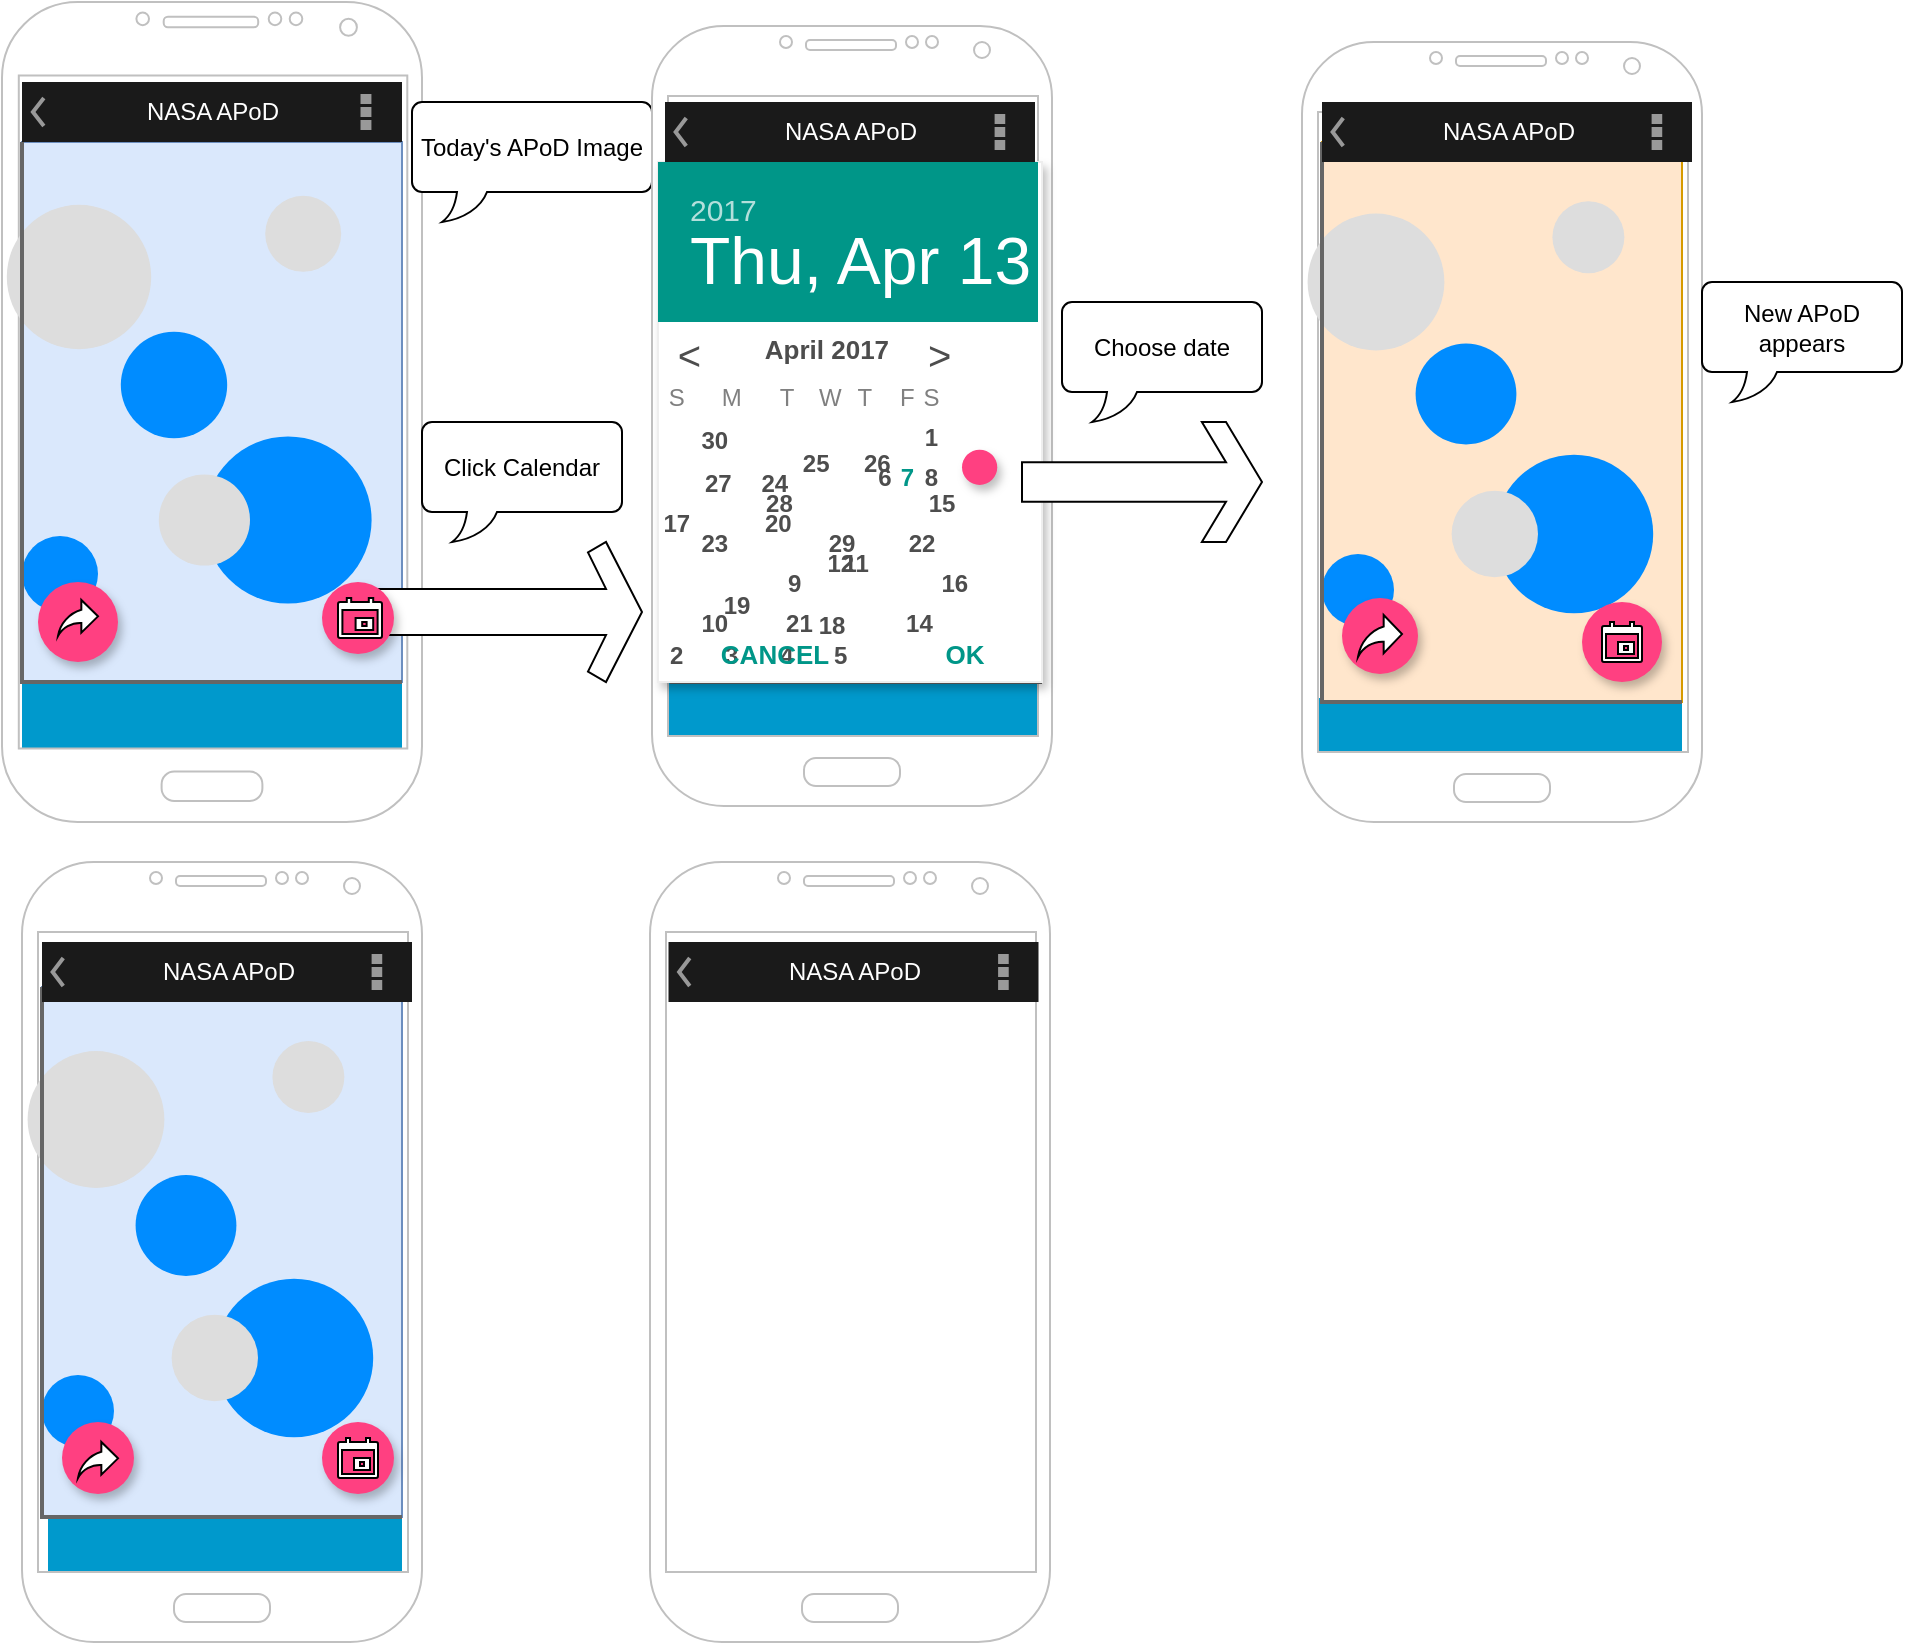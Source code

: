 <mxfile version="12.6.2" type="github">
  <diagram id="w4qV1CDAtVCVDt34NwIW" name="Page-1">
    <mxGraphModel dx="1330" dy="745" grid="1" gridSize="10" guides="1" tooltips="1" connect="1" arrows="1" fold="1" page="1" pageScale="1" pageWidth="850" pageHeight="1100" math="0" shadow="0">
      <root>
        <mxCell id="0"/>
        <mxCell id="1" parent="0"/>
        <mxCell id="DjwqiDjGVG0wHeYq5pMp-166" value="" style="verticalLabelPosition=bottom;verticalAlign=top;html=1;shadow=0;dashed=0;strokeWidth=1;strokeColor=none;shape=rect;fillColor=#0099cc;" vertex="1" parent="1">
          <mxGeometry x="23" y="758" width="177" height="32" as="geometry"/>
        </mxCell>
        <mxCell id="DjwqiDjGVG0wHeYq5pMp-165" value="" style="verticalLabelPosition=bottom;verticalAlign=top;html=1;shadow=0;dashed=0;strokeWidth=1;strokeColor=none;shape=rect;fillColor=#0099cc;" vertex="1" parent="1">
          <mxGeometry x="650" y="348" width="190" height="32" as="geometry"/>
        </mxCell>
        <mxCell id="DjwqiDjGVG0wHeYq5pMp-164" value="" style="verticalLabelPosition=bottom;verticalAlign=top;html=1;shadow=0;dashed=0;strokeWidth=1;strokeColor=none;shape=rect;fillColor=#0099cc;" vertex="1" parent="1">
          <mxGeometry x="325" y="340" width="195" height="30" as="geometry"/>
        </mxCell>
        <mxCell id="DjwqiDjGVG0wHeYq5pMp-163" value="" style="verticalLabelPosition=bottom;verticalAlign=top;html=1;shadow=0;dashed=0;strokeWidth=1;strokeColor=none;shape=rect;fillColor=#0099cc;" vertex="1" parent="1">
          <mxGeometry x="10" y="340" width="190" height="37.5" as="geometry"/>
        </mxCell>
        <mxCell id="DjwqiDjGVG0wHeYq5pMp-1" value="" style="verticalLabelPosition=bottom;verticalAlign=top;html=1;shadow=0;dashed=0;strokeWidth=1;shape=mxgraph.android.phone2;strokeColor=#c0c0c0;" vertex="1" parent="1">
          <mxGeometry width="210" height="410" as="geometry"/>
        </mxCell>
        <mxCell id="DjwqiDjGVG0wHeYq5pMp-2" value="Click Calendar" style="whiteSpace=wrap;html=1;shape=mxgraph.basic.roundRectCallout;dx=30;dy=15;size=5;boundedLbl=1;" vertex="1" parent="1">
          <mxGeometry x="210" y="210" width="100" height="60" as="geometry"/>
        </mxCell>
        <mxCell id="DjwqiDjGVG0wHeYq5pMp-3" value="Today&#39;s APoD Image" style="whiteSpace=wrap;html=1;shape=mxgraph.basic.roundRectCallout;dx=30;dy=15;size=5;boundedLbl=1;" vertex="1" parent="1">
          <mxGeometry x="205" y="50" width="120" height="60" as="geometry"/>
        </mxCell>
        <mxCell id="DjwqiDjGVG0wHeYq5pMp-4" value="" style="verticalLabelPosition=bottom;shadow=0;dashed=0;align=center;html=1;verticalAlign=top;strokeWidth=1;shape=mxgraph.mockup.graphics.bubbleChart;strokeColor=#6c8ebf;strokeColor2=none;strokeColor3=#666666;fillColor2=#008cff;fillColor3=#dddddd;fillColor=#dae8fc;" vertex="1" parent="1">
          <mxGeometry x="10" y="70" width="190" height="270" as="geometry"/>
        </mxCell>
        <mxCell id="DjwqiDjGVG0wHeYq5pMp-6" value="NASA APoD" style="strokeWidth=1;html=1;shadow=0;dashed=0;shape=mxgraph.android.action_bar;fillColor=#1A1A1A;strokeColor=#c0c0c0;strokeWidth=2;fontColor=#FFFFFF;" vertex="1" parent="1">
          <mxGeometry x="10" y="40" width="190" height="30" as="geometry"/>
        </mxCell>
        <mxCell id="DjwqiDjGVG0wHeYq5pMp-7" value="" style="verticalLabelPosition=bottom;verticalAlign=top;html=1;shadow=0;dashed=0;strokeWidth=1;shape=mxgraph.android.phone2;strokeColor=#c0c0c0;" vertex="1" parent="1">
          <mxGeometry x="325" y="12" width="200" height="390" as="geometry"/>
        </mxCell>
        <mxCell id="DjwqiDjGVG0wHeYq5pMp-8" value="" style="verticalLabelPosition=bottom;shadow=0;dashed=0;align=center;html=1;verticalAlign=top;strokeWidth=1;shape=mxgraph.mockup.graphics.bubbleChart;strokeColor=none;strokeColor2=none;strokeColor3=#666666;fillColor2=#008cff;fillColor3=#dddddd;" vertex="1" parent="1">
          <mxGeometry x="335" y="80" width="185" height="260" as="geometry"/>
        </mxCell>
        <mxCell id="DjwqiDjGVG0wHeYq5pMp-10" value="" style="html=1;shadow=0;dashed=0;align=center;verticalAlign=middle;shape=mxgraph.arrows2.sharpArrow2;dy1=0.67;dx1=18;dx2=18;dy3=0.15;dx3=27;notch=0;" vertex="1" parent="1">
          <mxGeometry x="180" y="270" width="140" height="70" as="geometry"/>
        </mxCell>
        <mxCell id="DjwqiDjGVG0wHeYq5pMp-11" value="" style="shape=ellipse;fillColor=#FF4081;strokeColor=none;shadow=1;aspect=fixed;" vertex="1" parent="1">
          <mxGeometry x="160" y="290" width="36" height="36" as="geometry"/>
        </mxCell>
        <mxCell id="DjwqiDjGVG0wHeYq5pMp-14" value="" style="dashed=0;html=1;shape=mxgraph.gmdl.calendar;shadow=0;" vertex="1" parent="1">
          <mxGeometry x="168" y="298" width="22" height="20" as="geometry"/>
        </mxCell>
        <mxCell id="DjwqiDjGVG0wHeYq5pMp-63" value="" style="shape=rect;fillColor=#ffffff;strokeColor=#eeeeee;shadow=1;" vertex="1" parent="1">
          <mxGeometry x="328" y="80" width="192" height="260" as="geometry"/>
        </mxCell>
        <mxCell id="DjwqiDjGVG0wHeYq5pMp-64" value="Thu, Apr 13" style="shape=rect;fillColor=#009688;fontColor=#ffffff;strokeColor=none;align=left;spacing=16;fontSize=33;verticalAlign=bottom;resizeWidth=1;" vertex="1" parent="DjwqiDjGVG0wHeYq5pMp-63">
          <mxGeometry width="190" height="80" relative="1" as="geometry"/>
        </mxCell>
        <mxCell id="DjwqiDjGVG0wHeYq5pMp-65" value="2017" style="text;verticalAlign=middle;fontColor=#FFFFFF;spacingTop=6;spacing=16;fontSize=15;textOpacity=70;resizeWidth=1;" vertex="1" parent="DjwqiDjGVG0wHeYq5pMp-64">
          <mxGeometry width="190.0" height="40" relative="1" as="geometry"/>
        </mxCell>
        <mxCell id="DjwqiDjGVG0wHeYq5pMp-66" value="&lt;" style="text;verticalAlign=middle;fontColor=#4D4D4D;spacingTop=6;spacing=16;fontSize=20;align=center;resizeWidth=1;" vertex="1" parent="DjwqiDjGVG0wHeYq5pMp-63">
          <mxGeometry width="11.493" height="30" relative="1" as="geometry">
            <mxPoint x="10" y="77" as="offset"/>
          </mxGeometry>
        </mxCell>
        <mxCell id="DjwqiDjGVG0wHeYq5pMp-67" value="April 2017" style="text;verticalAlign=middle;fontColor=#4D4D4D;spacingTop=6;spacing=16;fontSize=13;align=center;fontStyle=1;resizeWidth=1;" vertex="1" parent="DjwqiDjGVG0wHeYq5pMp-63">
          <mxGeometry x="0.146" width="65.067" height="20" relative="1" as="geometry">
            <mxPoint x="23.914" y="80" as="offset"/>
          </mxGeometry>
        </mxCell>
        <mxCell id="DjwqiDjGVG0wHeYq5pMp-68" value="&gt;" style="text;verticalAlign=middle;fontColor=#4D4D4D;spacingTop=6;spacing=16;fontSize=20;align=center;resizeWidth=1;" vertex="1" parent="DjwqiDjGVG0wHeYq5pMp-63">
          <mxGeometry x="0.854" width="7.336" height="30" relative="1" as="geometry">
            <mxPoint x="-26.844" y="77" as="offset"/>
          </mxGeometry>
        </mxCell>
        <mxCell id="DjwqiDjGVG0wHeYq5pMp-69" value="S" style="text;verticalAlign=middle;align=center;fontColor=#808080;resizeWidth=1;" vertex="1" parent="DjwqiDjGVG0wHeYq5pMp-63">
          <mxGeometry width="18.771" height="40" relative="1" as="geometry">
            <mxPoint y="97" as="offset"/>
          </mxGeometry>
        </mxCell>
        <mxCell id="DjwqiDjGVG0wHeYq5pMp-70" value="M" style="text;verticalAlign=middle;align=center;fontColor=#808080;resizeWidth=1;" vertex="1" parent="DjwqiDjGVG0wHeYq5pMp-63">
          <mxGeometry x="0.146" width="17.622" height="40" relative="1" as="geometry">
            <mxPoint y="97" as="offset"/>
          </mxGeometry>
        </mxCell>
        <mxCell id="DjwqiDjGVG0wHeYq5pMp-71" value="T" style="text;verticalAlign=middle;align=center;fontColor=#808080;resizeWidth=1;" vertex="1" parent="DjwqiDjGVG0wHeYq5pMp-63">
          <mxGeometry x="0.29" width="17.622" height="40" relative="1" as="geometry">
            <mxPoint y="97" as="offset"/>
          </mxGeometry>
        </mxCell>
        <mxCell id="DjwqiDjGVG0wHeYq5pMp-72" value="W" style="text;verticalAlign=middle;align=center;fontColor=#808080;resizeWidth=1;" vertex="1" parent="DjwqiDjGVG0wHeYq5pMp-63">
          <mxGeometry x="0.43" width="17.622" height="40" relative="1" as="geometry">
            <mxPoint x="-5.19" y="97" as="offset"/>
          </mxGeometry>
        </mxCell>
        <mxCell id="DjwqiDjGVG0wHeYq5pMp-73" value="T" style="text;verticalAlign=middle;align=center;fontColor=#808080;resizeWidth=1;" vertex="1" parent="DjwqiDjGVG0wHeYq5pMp-63">
          <mxGeometry x="0.57" width="17.622" height="40" relative="1" as="geometry">
            <mxPoint x="-14.81" y="97" as="offset"/>
          </mxGeometry>
        </mxCell>
        <mxCell id="DjwqiDjGVG0wHeYq5pMp-74" value="F" style="text;verticalAlign=middle;align=center;fontColor=#808080;resizeWidth=1;" vertex="1" parent="DjwqiDjGVG0wHeYq5pMp-63">
          <mxGeometry x="0.71" width="17.622" height="40" relative="1" as="geometry">
            <mxPoint x="-20.44" y="97" as="offset"/>
          </mxGeometry>
        </mxCell>
        <mxCell id="DjwqiDjGVG0wHeYq5pMp-75" value="S" style="text;verticalAlign=middle;align=center;fontColor=#808080;resizeWidth=1;" vertex="1" parent="DjwqiDjGVG0wHeYq5pMp-63">
          <mxGeometry x="0.851" width="18.771" height="40" relative="1" as="geometry">
            <mxPoint x="-36.05" y="97" as="offset"/>
          </mxGeometry>
        </mxCell>
        <mxCell id="DjwqiDjGVG0wHeYq5pMp-76" value="1" style="text;verticalAlign=middle;align=center;fontColor=#4D4D4D;fontStyle=1;resizeWidth=1;" vertex="1" parent="DjwqiDjGVG0wHeYq5pMp-63">
          <mxGeometry x="0.851" width="18.771" height="40" relative="1" as="geometry">
            <mxPoint x="-36.05" y="117" as="offset"/>
          </mxGeometry>
        </mxCell>
        <mxCell id="DjwqiDjGVG0wHeYq5pMp-77" value="2" style="text;verticalAlign=middle;align=center;fontColor=#4D4D4D;fontStyle=1;resizeWidth=1;" vertex="1" parent="DjwqiDjGVG0wHeYq5pMp-63">
          <mxGeometry width="18.771" height="40" relative="1" as="geometry">
            <mxPoint y="226" as="offset"/>
          </mxGeometry>
        </mxCell>
        <mxCell id="DjwqiDjGVG0wHeYq5pMp-78" value="3" style="text;verticalAlign=middle;align=center;fontColor=#4D4D4D;fontStyle=1;resizeWidth=1;" vertex="1" parent="DjwqiDjGVG0wHeYq5pMp-63">
          <mxGeometry x="0.146" width="17.622" height="40" relative="1" as="geometry">
            <mxPoint y="226" as="offset"/>
          </mxGeometry>
        </mxCell>
        <mxCell id="DjwqiDjGVG0wHeYq5pMp-79" value="4" style="text;verticalAlign=middle;align=center;fontColor=#4D4D4D;fontStyle=1;resizeWidth=1;" vertex="1" parent="DjwqiDjGVG0wHeYq5pMp-63">
          <mxGeometry x="0.29" width="17.622" height="40" relative="1" as="geometry">
            <mxPoint y="226" as="offset"/>
          </mxGeometry>
        </mxCell>
        <mxCell id="DjwqiDjGVG0wHeYq5pMp-80" value="5" style="text;verticalAlign=middle;align=center;fontColor=#4D4D4D;fontStyle=1;resizeWidth=1;" vertex="1" parent="DjwqiDjGVG0wHeYq5pMp-63">
          <mxGeometry x="0.43" width="17.622" height="40" relative="1" as="geometry">
            <mxPoint y="226" as="offset"/>
          </mxGeometry>
        </mxCell>
        <mxCell id="DjwqiDjGVG0wHeYq5pMp-81" value="6" style="text;verticalAlign=middle;align=center;fontColor=#4D4D4D;fontStyle=1;resizeWidth=1;" vertex="1" parent="DjwqiDjGVG0wHeYq5pMp-63">
          <mxGeometry x="0.57" width="17.622" height="40" relative="1" as="geometry">
            <mxPoint x="-4.81" y="137" as="offset"/>
          </mxGeometry>
        </mxCell>
        <mxCell id="DjwqiDjGVG0wHeYq5pMp-82" value="7" style="text;verticalAlign=middle;align=center;fontColor=#009688;fontStyle=1;resizeWidth=1;" vertex="1" parent="DjwqiDjGVG0wHeYq5pMp-63">
          <mxGeometry x="0.71" width="17.622" height="40" relative="1" as="geometry">
            <mxPoint x="-20.44" y="137" as="offset"/>
          </mxGeometry>
        </mxCell>
        <mxCell id="DjwqiDjGVG0wHeYq5pMp-83" value="8" style="text;verticalAlign=middle;align=center;fontColor=#4D4D4D;fontStyle=1;resizeWidth=1;" vertex="1" parent="DjwqiDjGVG0wHeYq5pMp-63">
          <mxGeometry x="0.851" width="18.771" height="40" relative="1" as="geometry">
            <mxPoint x="-36.05" y="137" as="offset"/>
          </mxGeometry>
        </mxCell>
        <mxCell id="DjwqiDjGVG0wHeYq5pMp-84" value="9" style="text;verticalAlign=middle;align=center;fontColor=#4D4D4D;fontStyle=1;resizeWidth=1;" vertex="1" parent="DjwqiDjGVG0wHeYq5pMp-63">
          <mxGeometry width="18.771" height="40" relative="1" as="geometry">
            <mxPoint x="59" y="190" as="offset"/>
          </mxGeometry>
        </mxCell>
        <mxCell id="DjwqiDjGVG0wHeYq5pMp-85" value="10" style="text;verticalAlign=middle;align=center;fontColor=#4D4D4D;fontStyle=1;resizeWidth=1;" vertex="1" parent="DjwqiDjGVG0wHeYq5pMp-63">
          <mxGeometry x="0.146" width="17.622" height="40" relative="1" as="geometry">
            <mxPoint x="-8.47" y="210" as="offset"/>
          </mxGeometry>
        </mxCell>
        <mxCell id="DjwqiDjGVG0wHeYq5pMp-86" value="11" style="text;verticalAlign=middle;align=center;fontColor=#4D4D4D;fontStyle=1;resizeWidth=1;" vertex="1" parent="DjwqiDjGVG0wHeYq5pMp-63">
          <mxGeometry x="0.29" width="17.622" height="40" relative="1" as="geometry">
            <mxPoint x="34.62" y="180" as="offset"/>
          </mxGeometry>
        </mxCell>
        <mxCell id="DjwqiDjGVG0wHeYq5pMp-87" value="12" style="text;verticalAlign=middle;align=center;fontColor=#4D4D4D;fontStyle=1;resizeWidth=1;" vertex="1" parent="DjwqiDjGVG0wHeYq5pMp-63">
          <mxGeometry x="0.43" width="17.622" height="40" relative="1" as="geometry">
            <mxPoint y="180" as="offset"/>
          </mxGeometry>
        </mxCell>
        <mxCell id="DjwqiDjGVG0wHeYq5pMp-89" value="14" style="text;verticalAlign=middle;align=center;fontColor=#4D4D4D;fontStyle=1;resizeWidth=1;" vertex="1" parent="DjwqiDjGVG0wHeYq5pMp-63">
          <mxGeometry x="0.71" width="17.622" height="40" relative="1" as="geometry">
            <mxPoint x="-14.41" y="210" as="offset"/>
          </mxGeometry>
        </mxCell>
        <mxCell id="DjwqiDjGVG0wHeYq5pMp-90" value="15" style="text;verticalAlign=middle;align=center;fontColor=#4D4D4D;fontStyle=1;resizeWidth=1;" vertex="1" parent="DjwqiDjGVG0wHeYq5pMp-63">
          <mxGeometry x="0.851" width="18.771" height="40" relative="1" as="geometry">
            <mxPoint x="-30.73" y="150" as="offset"/>
          </mxGeometry>
        </mxCell>
        <mxCell id="DjwqiDjGVG0wHeYq5pMp-91" value="16" style="text;verticalAlign=middle;align=center;fontColor=#4D4D4D;fontStyle=1;resizeWidth=1;" vertex="1" parent="DjwqiDjGVG0wHeYq5pMp-63">
          <mxGeometry width="18.771" height="40" relative="1" as="geometry">
            <mxPoint x="139" y="190" as="offset"/>
          </mxGeometry>
        </mxCell>
        <mxCell id="DjwqiDjGVG0wHeYq5pMp-92" value="17" style="text;verticalAlign=middle;align=center;fontColor=#4D4D4D;fontStyle=1;resizeWidth=1;" vertex="1" parent="DjwqiDjGVG0wHeYq5pMp-63">
          <mxGeometry x="0.146" width="17.622" height="40" relative="1" as="geometry">
            <mxPoint x="-27.47" y="160" as="offset"/>
          </mxGeometry>
        </mxCell>
        <mxCell id="DjwqiDjGVG0wHeYq5pMp-93" value="18" style="text;verticalAlign=middle;align=center;fontColor=#4D4D4D;fontStyle=1;resizeWidth=1;" vertex="1" parent="DjwqiDjGVG0wHeYq5pMp-63">
          <mxGeometry x="0.29" width="17.622" height="40" relative="1" as="geometry">
            <mxPoint x="22.51" y="211" as="offset"/>
          </mxGeometry>
        </mxCell>
        <mxCell id="DjwqiDjGVG0wHeYq5pMp-94" value="19" style="text;verticalAlign=middle;align=center;fontColor=#4D4D4D;fontStyle=1;resizeWidth=1;" vertex="1" parent="DjwqiDjGVG0wHeYq5pMp-63">
          <mxGeometry x="0.43" width="17.622" height="40" relative="1" as="geometry">
            <mxPoint x="-51.84" y="201" as="offset"/>
          </mxGeometry>
        </mxCell>
        <mxCell id="DjwqiDjGVG0wHeYq5pMp-95" value="20" style="text;verticalAlign=middle;align=center;fontColor=#4D4D4D;fontStyle=1;resizeWidth=1;" vertex="1" parent="DjwqiDjGVG0wHeYq5pMp-63">
          <mxGeometry x="0.57" width="17.622" height="40" relative="1" as="geometry">
            <mxPoint x="-58.06" y="160" as="offset"/>
          </mxGeometry>
        </mxCell>
        <mxCell id="DjwqiDjGVG0wHeYq5pMp-96" value="21" style="text;verticalAlign=middle;align=center;fontColor=#4D4D4D;fontStyle=1;resizeWidth=1;" vertex="1" parent="DjwqiDjGVG0wHeYq5pMp-63">
          <mxGeometry x="0.71" width="17.622" height="40" relative="1" as="geometry">
            <mxPoint x="-74.41" y="210" as="offset"/>
          </mxGeometry>
        </mxCell>
        <mxCell id="DjwqiDjGVG0wHeYq5pMp-97" value="22" style="text;verticalAlign=middle;align=center;fontColor=#4D4D4D;fontStyle=1;resizeWidth=1;" vertex="1" parent="DjwqiDjGVG0wHeYq5pMp-63">
          <mxGeometry x="0.851" width="18.771" height="40" relative="1" as="geometry">
            <mxPoint x="-40.73" y="170" as="offset"/>
          </mxGeometry>
        </mxCell>
        <mxCell id="DjwqiDjGVG0wHeYq5pMp-98" value="23" style="text;verticalAlign=middle;align=center;fontColor=#4D4D4D;fontStyle=1;resizeWidth=1;" vertex="1" parent="DjwqiDjGVG0wHeYq5pMp-63">
          <mxGeometry width="18.771" height="40" relative="1" as="geometry">
            <mxPoint x="19" y="170" as="offset"/>
          </mxGeometry>
        </mxCell>
        <mxCell id="DjwqiDjGVG0wHeYq5pMp-99" value="24" style="text;verticalAlign=middle;align=center;fontColor=#4D4D4D;fontStyle=1;resizeWidth=1;" vertex="1" parent="DjwqiDjGVG0wHeYq5pMp-63">
          <mxGeometry x="0.146" width="17.622" height="40" relative="1" as="geometry">
            <mxPoint x="21.53" y="140" as="offset"/>
          </mxGeometry>
        </mxCell>
        <mxCell id="DjwqiDjGVG0wHeYq5pMp-100" value="25" style="text;verticalAlign=middle;align=center;fontColor=#4D4D4D;fontStyle=1;resizeWidth=1;" vertex="1" parent="DjwqiDjGVG0wHeYq5pMp-63">
          <mxGeometry x="0.29" width="17.622" height="40" relative="1" as="geometry">
            <mxPoint x="14.62" y="130" as="offset"/>
          </mxGeometry>
        </mxCell>
        <mxCell id="DjwqiDjGVG0wHeYq5pMp-101" value="26" style="text;verticalAlign=middle;align=center;fontColor=#4D4D4D;fontStyle=1;resizeWidth=1;" vertex="1" parent="DjwqiDjGVG0wHeYq5pMp-63">
          <mxGeometry x="0.43" width="17.622" height="40" relative="1" as="geometry">
            <mxPoint x="18.27" y="130" as="offset"/>
          </mxGeometry>
        </mxCell>
        <mxCell id="DjwqiDjGVG0wHeYq5pMp-102" value="27" style="text;verticalAlign=middle;align=center;fontColor=#4D4D4D;fontStyle=1;resizeWidth=1;" vertex="1" parent="DjwqiDjGVG0wHeYq5pMp-63">
          <mxGeometry x="0.57" width="17.622" height="40" relative="1" as="geometry">
            <mxPoint x="-88.06" y="140" as="offset"/>
          </mxGeometry>
        </mxCell>
        <mxCell id="DjwqiDjGVG0wHeYq5pMp-103" value="28" style="text;verticalAlign=middle;align=center;fontColor=#4D4D4D;fontStyle=1;resizeWidth=1;" vertex="1" parent="DjwqiDjGVG0wHeYq5pMp-63">
          <mxGeometry x="0.71" width="17.622" height="40" relative="1" as="geometry">
            <mxPoint x="-84.41" y="150" as="offset"/>
          </mxGeometry>
        </mxCell>
        <mxCell id="DjwqiDjGVG0wHeYq5pMp-104" value="29" style="text;verticalAlign=middle;align=center;fontColor=#4D4D4D;fontStyle=1;resizeWidth=1;" vertex="1" parent="DjwqiDjGVG0wHeYq5pMp-63">
          <mxGeometry x="0.851" width="18.771" height="40" relative="1" as="geometry">
            <mxPoint x="-80.73" y="170" as="offset"/>
          </mxGeometry>
        </mxCell>
        <mxCell id="DjwqiDjGVG0wHeYq5pMp-105" value="30" style="text;verticalAlign=middle;align=center;fontColor=#4D4D4D;fontStyle=1;resizeWidth=1;" vertex="1" parent="DjwqiDjGVG0wHeYq5pMp-63">
          <mxGeometry width="18.771" height="40" relative="1" as="geometry">
            <mxPoint x="19" y="118.5" as="offset"/>
          </mxGeometry>
        </mxCell>
        <mxCell id="DjwqiDjGVG0wHeYq5pMp-106" value="CANCEL" style="text;fontSize=13;fontColor=#009688;spacingTop=0;whiteSpace=wrap;spacing=0;verticalAlign=middle;align=center;fontStyle=1;" vertex="1" parent="DjwqiDjGVG0wHeYq5pMp-63">
          <mxGeometry x="1" y="1" width="51" height="29" relative="1" as="geometry">
            <mxPoint x="-158.79" y="-29" as="offset"/>
          </mxGeometry>
        </mxCell>
        <mxCell id="DjwqiDjGVG0wHeYq5pMp-107" value="OK" style="text;fontSize=13;fontColor=#009688;spacingTop=0;whiteSpace=wrap;spacing=0;verticalAlign=middle;align=center;fontStyle=1;" vertex="1" parent="DjwqiDjGVG0wHeYq5pMp-63">
          <mxGeometry x="1" y="1" width="61" height="29" relative="1" as="geometry">
            <mxPoint x="-68.79" y="-29" as="offset"/>
          </mxGeometry>
        </mxCell>
        <mxCell id="DjwqiDjGVG0wHeYq5pMp-114" value="" style="shape=ellipse;fillColor=#FF4081;strokeColor=none;shadow=1;aspect=fixed;" vertex="1" parent="DjwqiDjGVG0wHeYq5pMp-63">
          <mxGeometry x="151.996" y="143.844" width="17.627" height="17.627" as="geometry"/>
        </mxCell>
        <mxCell id="DjwqiDjGVG0wHeYq5pMp-116" value="Choose date" style="whiteSpace=wrap;html=1;shape=mxgraph.basic.roundRectCallout;dx=30;dy=15;size=5;boundedLbl=1;" vertex="1" parent="1">
          <mxGeometry x="530" y="150" width="100" height="60" as="geometry"/>
        </mxCell>
        <mxCell id="DjwqiDjGVG0wHeYq5pMp-117" value="" style="verticalLabelPosition=bottom;verticalAlign=top;html=1;shadow=0;dashed=0;strokeWidth=1;shape=mxgraph.android.phone2;strokeColor=#c0c0c0;" vertex="1" parent="1">
          <mxGeometry x="650" y="20" width="200" height="390" as="geometry"/>
        </mxCell>
        <mxCell id="DjwqiDjGVG0wHeYq5pMp-118" value="" style="verticalLabelPosition=bottom;shadow=0;dashed=0;align=center;html=1;verticalAlign=top;strokeWidth=1;shape=mxgraph.mockup.graphics.bubbleChart;strokeColor=#d79b00;strokeColor2=none;strokeColor3=#666666;fillColor2=#008cff;fillColor3=#dddddd;fillColor=#ffe6cc;" vertex="1" parent="1">
          <mxGeometry x="660" y="70" width="180" height="280" as="geometry"/>
        </mxCell>
        <mxCell id="DjwqiDjGVG0wHeYq5pMp-119" value="NASA APoD" style="strokeWidth=1;html=1;shadow=0;dashed=0;shape=mxgraph.android.action_bar;fillColor=#1A1A1A;strokeColor=#c0c0c0;strokeWidth=2;fontColor=#FFFFFF;" vertex="1" parent="1">
          <mxGeometry x="331.5" y="50" width="185" height="30" as="geometry"/>
        </mxCell>
        <mxCell id="DjwqiDjGVG0wHeYq5pMp-120" value="" style="html=1;shadow=0;dashed=0;align=center;verticalAlign=middle;shape=mxgraph.arrows2.sharpArrow;dy1=0.67;dx1=18;dx2=18;notch=0;" vertex="1" parent="1">
          <mxGeometry x="510" y="210" width="120" height="60" as="geometry"/>
        </mxCell>
        <mxCell id="DjwqiDjGVG0wHeYq5pMp-121" value="NASA APoD" style="strokeWidth=1;html=1;shadow=0;dashed=0;shape=mxgraph.android.action_bar;fillColor=#1A1A1A;strokeColor=#c0c0c0;strokeWidth=2;fontColor=#FFFFFF;" vertex="1" parent="1">
          <mxGeometry x="660" y="50" width="185" height="30" as="geometry"/>
        </mxCell>
        <mxCell id="DjwqiDjGVG0wHeYq5pMp-123" value="New APoD appears" style="whiteSpace=wrap;html=1;shape=mxgraph.basic.roundRectCallout;dx=30;dy=15;size=5;boundedLbl=1;" vertex="1" parent="1">
          <mxGeometry x="850" y="140" width="100" height="60" as="geometry"/>
        </mxCell>
        <mxCell id="DjwqiDjGVG0wHeYq5pMp-124" value="" style="shape=ellipse;fillColor=#FF4081;strokeColor=none;shadow=1;aspect=fixed;" vertex="1" parent="1">
          <mxGeometry x="790" y="300" width="40" height="40" as="geometry"/>
        </mxCell>
        <mxCell id="DjwqiDjGVG0wHeYq5pMp-129" value="" style="dashed=0;html=1;shape=mxgraph.gmdl.calendar;shadow=0;" vertex="1" parent="1">
          <mxGeometry x="800" y="310" width="20" height="20" as="geometry"/>
        </mxCell>
        <mxCell id="DjwqiDjGVG0wHeYq5pMp-130" value="" style="verticalLabelPosition=bottom;verticalAlign=top;html=1;shadow=0;dashed=0;strokeWidth=1;shape=mxgraph.android.phone2;strokeColor=#c0c0c0;" vertex="1" parent="1">
          <mxGeometry x="10" y="430" width="200" height="390" as="geometry"/>
        </mxCell>
        <mxCell id="DjwqiDjGVG0wHeYq5pMp-131" value="" style="verticalLabelPosition=bottom;shadow=0;dashed=0;align=center;html=1;verticalAlign=top;strokeWidth=1;shape=mxgraph.mockup.graphics.bubbleChart;strokeColor=#6c8ebf;strokeColor2=none;strokeColor3=#666666;fillColor2=#008cff;fillColor3=#dddddd;fillColor=#dae8fc;" vertex="1" parent="1">
          <mxGeometry x="20" y="492.5" width="180" height="265" as="geometry"/>
        </mxCell>
        <mxCell id="DjwqiDjGVG0wHeYq5pMp-133" value="NASA APoD" style="strokeWidth=1;html=1;shadow=0;dashed=0;shape=mxgraph.android.action_bar;fillColor=#1A1A1A;strokeColor=#c0c0c0;strokeWidth=2;fontColor=#FFFFFF;" vertex="1" parent="1">
          <mxGeometry x="20" y="470" width="185" height="30" as="geometry"/>
        </mxCell>
        <mxCell id="DjwqiDjGVG0wHeYq5pMp-134" value="" style="shape=ellipse;fillColor=#FF4081;strokeColor=none;shadow=1;aspect=fixed;" vertex="1" parent="1">
          <mxGeometry x="160" y="710" width="36" height="36" as="geometry"/>
        </mxCell>
        <mxCell id="DjwqiDjGVG0wHeYq5pMp-137" value="" style="dashed=0;html=1;shape=mxgraph.gmdl.calendar;shadow=0;" vertex="1" parent="1">
          <mxGeometry x="168" y="718" width="20" height="20" as="geometry"/>
        </mxCell>
        <mxCell id="DjwqiDjGVG0wHeYq5pMp-140" value="" style="verticalLabelPosition=bottom;verticalAlign=top;html=1;shadow=0;dashed=0;strokeWidth=1;shape=mxgraph.android.phone2;strokeColor=#c0c0c0;" vertex="1" parent="1">
          <mxGeometry x="324" y="430" width="200" height="390" as="geometry"/>
        </mxCell>
        <mxCell id="DjwqiDjGVG0wHeYq5pMp-148" value="NASA APoD" style="strokeWidth=1;html=1;shadow=0;dashed=0;shape=mxgraph.android.action_bar;fillColor=#1A1A1A;strokeColor=#c0c0c0;strokeWidth=2;fontColor=#FFFFFF;" vertex="1" parent="1">
          <mxGeometry x="333.25" y="470" width="185" height="30" as="geometry"/>
        </mxCell>
        <mxCell id="DjwqiDjGVG0wHeYq5pMp-150" value="" style="shape=ellipse;fillColor=#FF4081;strokeColor=none;shadow=1;aspect=fixed;" vertex="1" parent="1">
          <mxGeometry x="30" y="710" width="36" height="36" as="geometry"/>
        </mxCell>
        <mxCell id="DjwqiDjGVG0wHeYq5pMp-153" value="" style="dashed=0;html=1;shape=mxgraph.gmdl.reply;shadow=0;" vertex="1" parent="1">
          <mxGeometry x="38" y="720" width="20" height="18" as="geometry"/>
        </mxCell>
        <mxCell id="DjwqiDjGVG0wHeYq5pMp-154" value="" style="shape=ellipse;fillColor=#FF4081;strokeColor=none;shadow=1;aspect=fixed;" vertex="1" parent="1">
          <mxGeometry x="18" y="290" width="40" height="40" as="geometry"/>
        </mxCell>
        <mxCell id="DjwqiDjGVG0wHeYq5pMp-157" value="" style="dashed=0;html=1;shape=mxgraph.gmdl.reply;shadow=0;" vertex="1" parent="1">
          <mxGeometry x="28" y="299" width="20" height="18" as="geometry"/>
        </mxCell>
        <mxCell id="DjwqiDjGVG0wHeYq5pMp-158" value="" style="shape=ellipse;fillColor=#FF4081;strokeColor=none;shadow=1;aspect=fixed;" vertex="1" parent="1">
          <mxGeometry x="670" y="298" width="38" height="38" as="geometry"/>
        </mxCell>
        <mxCell id="DjwqiDjGVG0wHeYq5pMp-161" value="" style="dashed=0;html=1;shape=mxgraph.gmdl.reply;shadow=0;" vertex="1" parent="1">
          <mxGeometry x="678" y="306.5" width="22" height="21" as="geometry"/>
        </mxCell>
        <mxCell id="DjwqiDjGVG0wHeYq5pMp-162" value="" style="shape=image;html=1;verticalAlign=top;verticalLabelPosition=bottom;labelBackgroundColor=#ffffff;imageAspect=0;aspect=fixed;image=https://cdn0.iconfinder.com/data/icons/typicons-2/24/image-128.png" vertex="1" parent="1">
          <mxGeometry x="30" y="340" width="40" height="40" as="geometry"/>
        </mxCell>
        <mxCell id="DjwqiDjGVG0wHeYq5pMp-167" value="" style="shape=image;html=1;verticalAlign=top;verticalLabelPosition=bottom;labelBackgroundColor=#ffffff;imageAspect=0;aspect=fixed;image=https://cdn0.iconfinder.com/data/icons/typicons-2/24/image-128.png" vertex="1" parent="1">
          <mxGeometry x="50" y="758" width="36" height="36" as="geometry"/>
        </mxCell>
        <mxCell id="DjwqiDjGVG0wHeYq5pMp-168" value="" style="shape=image;html=1;verticalAlign=top;verticalLabelPosition=bottom;labelBackgroundColor=#ffffff;imageAspect=0;aspect=fixed;image=https://cdn0.iconfinder.com/data/icons/typicons-2/24/image-128.png" vertex="1" parent="1">
          <mxGeometry x="350" y="336" width="38" height="38" as="geometry"/>
        </mxCell>
        <mxCell id="DjwqiDjGVG0wHeYq5pMp-169" value="" style="shape=image;html=1;verticalAlign=top;verticalLabelPosition=bottom;labelBackgroundColor=#ffffff;imageAspect=0;aspect=fixed;image=https://cdn0.iconfinder.com/data/icons/typicons-2/24/image-128.png" vertex="1" parent="1">
          <mxGeometry x="690" y="345" width="38" height="38" as="geometry"/>
        </mxCell>
      </root>
    </mxGraphModel>
  </diagram>
</mxfile>
